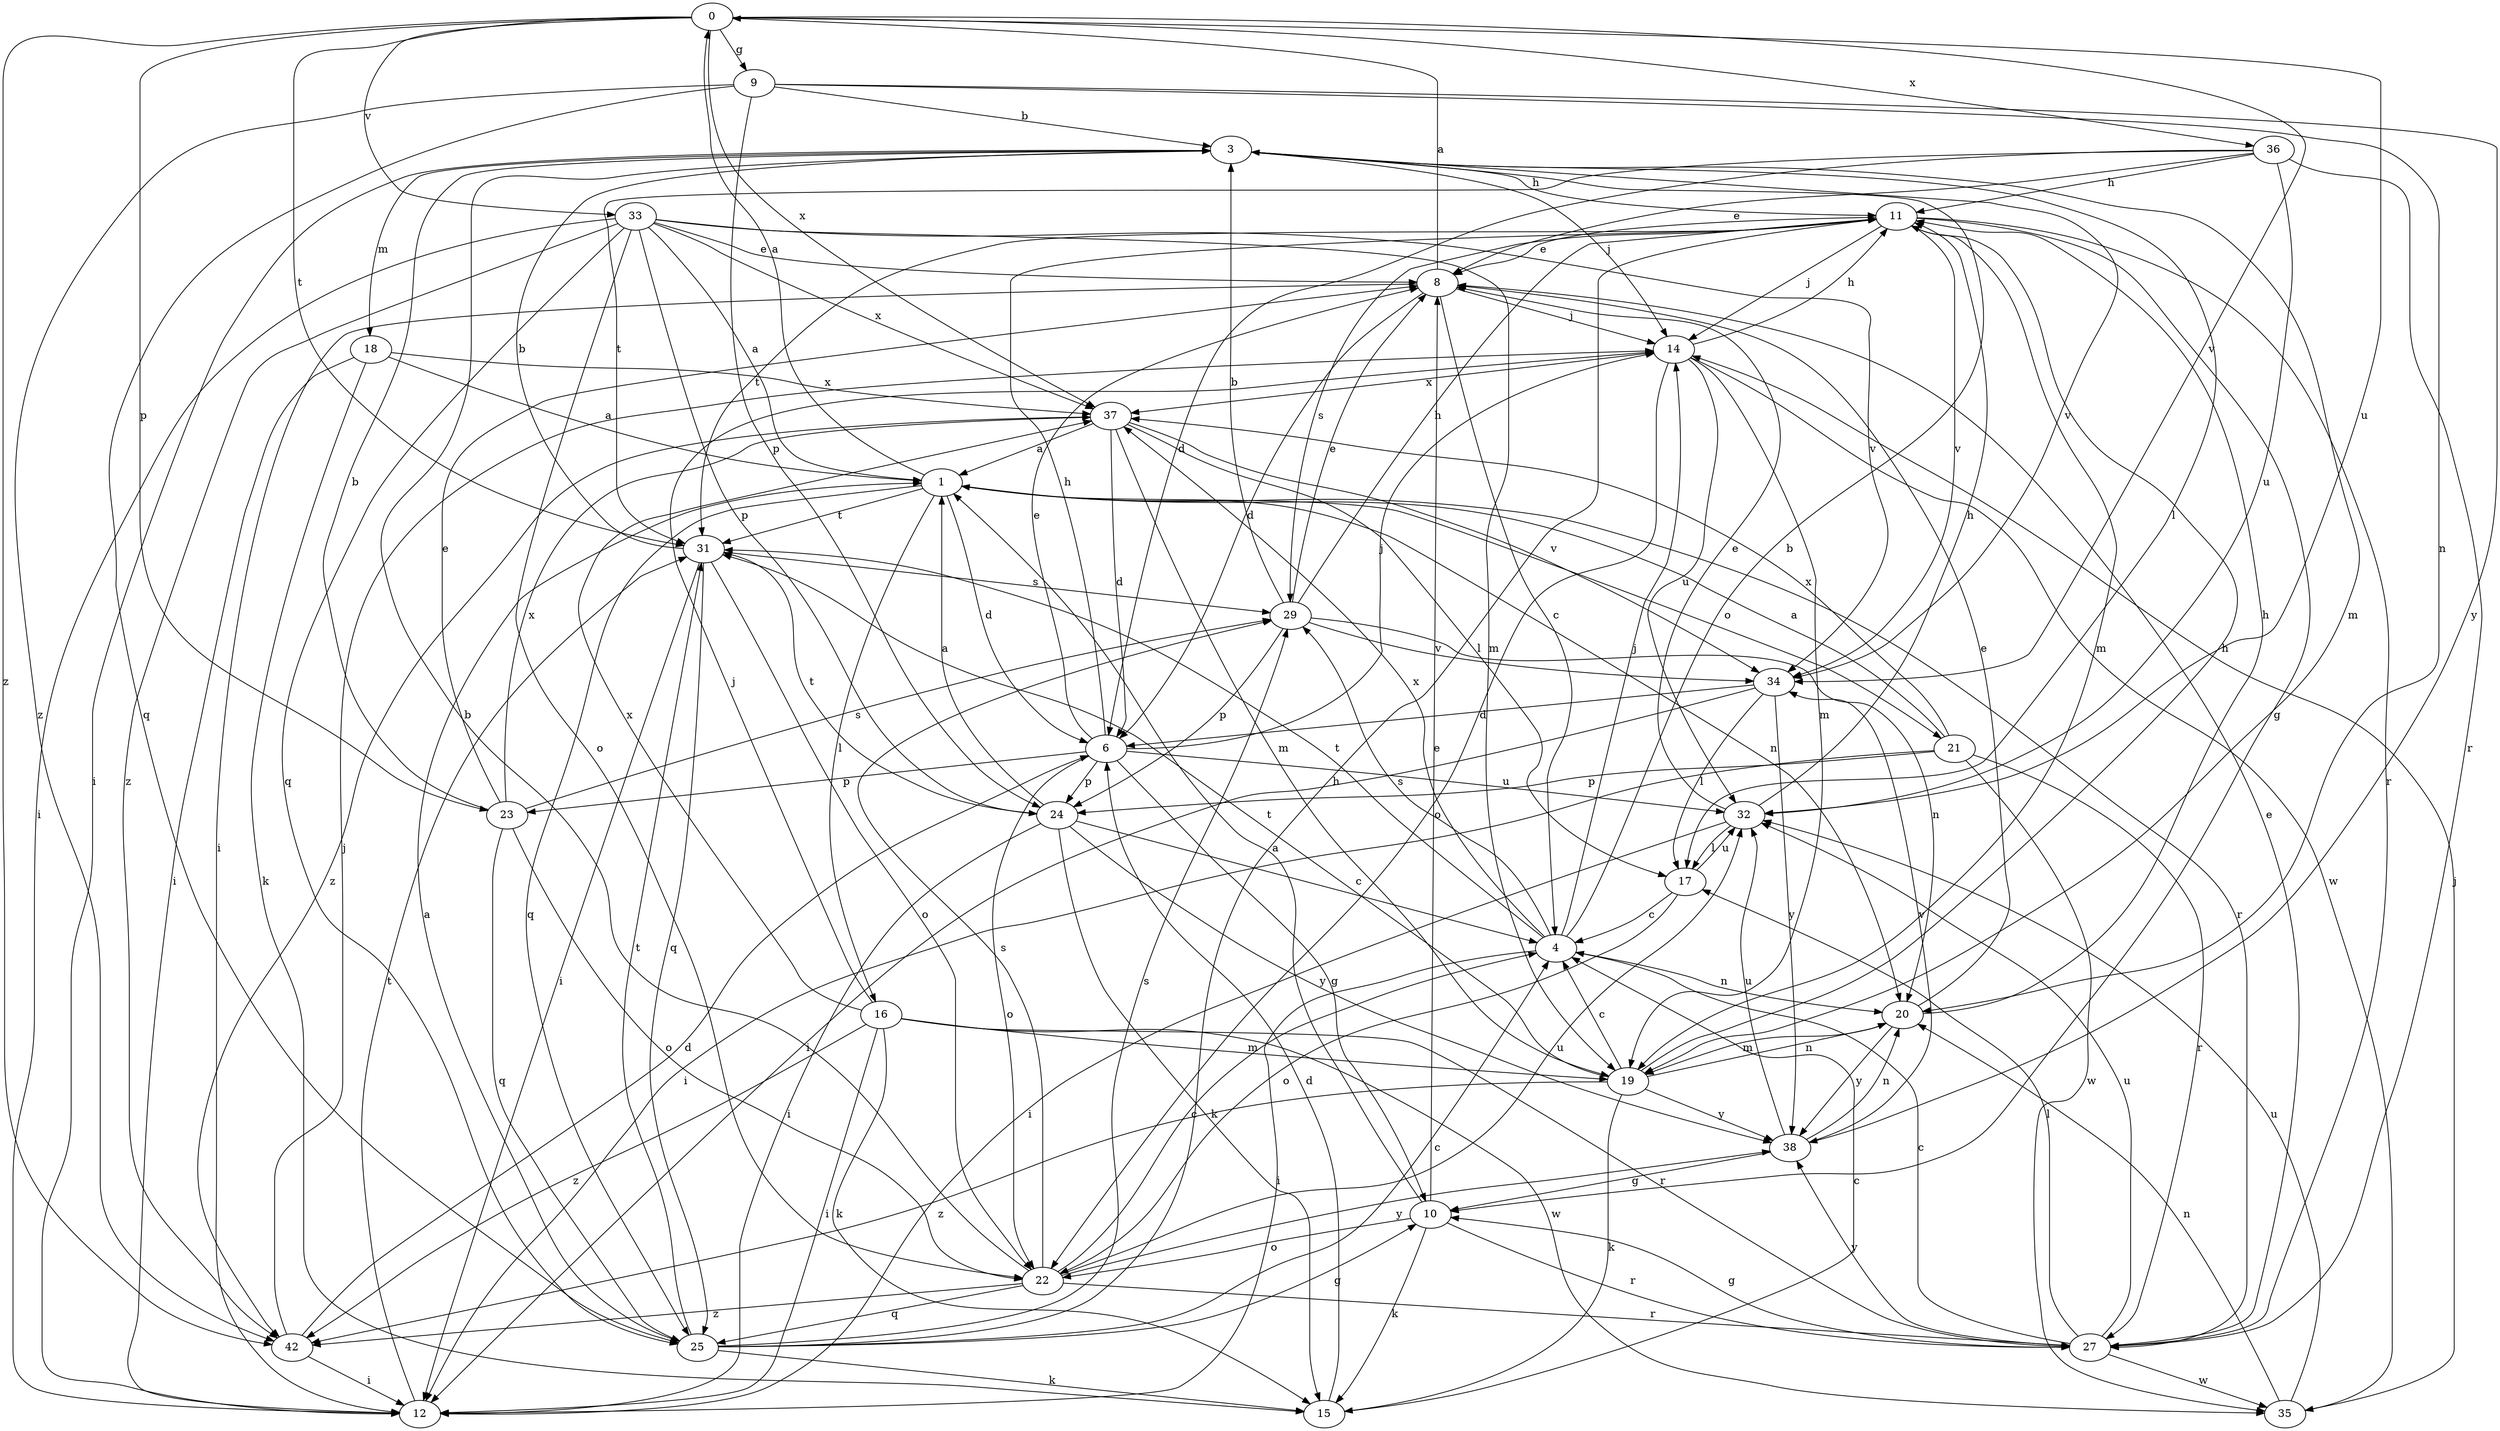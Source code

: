 strict digraph  {
0;
1;
3;
4;
6;
8;
9;
10;
11;
12;
14;
15;
16;
17;
18;
19;
20;
21;
22;
23;
24;
25;
27;
29;
31;
32;
33;
34;
35;
36;
37;
38;
42;
0 -> 9  [label=g];
0 -> 23  [label=p];
0 -> 31  [label=t];
0 -> 32  [label=u];
0 -> 33  [label=v];
0 -> 34  [label=v];
0 -> 36  [label=x];
0 -> 37  [label=x];
0 -> 42  [label=z];
1 -> 0  [label=a];
1 -> 6  [label=d];
1 -> 16  [label=l];
1 -> 20  [label=n];
1 -> 21  [label=o];
1 -> 25  [label=q];
1 -> 27  [label=r];
1 -> 31  [label=t];
3 -> 11  [label=h];
3 -> 12  [label=i];
3 -> 14  [label=j];
3 -> 17  [label=l];
3 -> 18  [label=m];
3 -> 19  [label=m];
3 -> 34  [label=v];
4 -> 3  [label=b];
4 -> 12  [label=i];
4 -> 14  [label=j];
4 -> 20  [label=n];
4 -> 29  [label=s];
4 -> 31  [label=t];
4 -> 37  [label=x];
6 -> 8  [label=e];
6 -> 10  [label=g];
6 -> 11  [label=h];
6 -> 14  [label=j];
6 -> 22  [label=o];
6 -> 23  [label=p];
6 -> 24  [label=p];
6 -> 32  [label=u];
8 -> 0  [label=a];
8 -> 4  [label=c];
8 -> 6  [label=d];
8 -> 12  [label=i];
8 -> 14  [label=j];
9 -> 3  [label=b];
9 -> 20  [label=n];
9 -> 24  [label=p];
9 -> 25  [label=q];
9 -> 38  [label=y];
9 -> 42  [label=z];
10 -> 1  [label=a];
10 -> 8  [label=e];
10 -> 15  [label=k];
10 -> 22  [label=o];
10 -> 27  [label=r];
11 -> 8  [label=e];
11 -> 10  [label=g];
11 -> 14  [label=j];
11 -> 19  [label=m];
11 -> 27  [label=r];
11 -> 29  [label=s];
11 -> 31  [label=t];
11 -> 34  [label=v];
12 -> 31  [label=t];
14 -> 11  [label=h];
14 -> 19  [label=m];
14 -> 22  [label=o];
14 -> 32  [label=u];
14 -> 35  [label=w];
14 -> 37  [label=x];
15 -> 4  [label=c];
15 -> 6  [label=d];
16 -> 12  [label=i];
16 -> 14  [label=j];
16 -> 15  [label=k];
16 -> 19  [label=m];
16 -> 27  [label=r];
16 -> 35  [label=w];
16 -> 37  [label=x];
16 -> 42  [label=z];
17 -> 4  [label=c];
17 -> 22  [label=o];
17 -> 32  [label=u];
18 -> 1  [label=a];
18 -> 12  [label=i];
18 -> 15  [label=k];
18 -> 37  [label=x];
19 -> 4  [label=c];
19 -> 11  [label=h];
19 -> 15  [label=k];
19 -> 20  [label=n];
19 -> 31  [label=t];
19 -> 38  [label=y];
19 -> 42  [label=z];
20 -> 8  [label=e];
20 -> 11  [label=h];
20 -> 19  [label=m];
20 -> 38  [label=y];
21 -> 1  [label=a];
21 -> 12  [label=i];
21 -> 24  [label=p];
21 -> 27  [label=r];
21 -> 35  [label=w];
21 -> 37  [label=x];
22 -> 3  [label=b];
22 -> 4  [label=c];
22 -> 25  [label=q];
22 -> 27  [label=r];
22 -> 29  [label=s];
22 -> 32  [label=u];
22 -> 38  [label=y];
22 -> 42  [label=z];
23 -> 3  [label=b];
23 -> 8  [label=e];
23 -> 22  [label=o];
23 -> 25  [label=q];
23 -> 29  [label=s];
23 -> 37  [label=x];
24 -> 1  [label=a];
24 -> 4  [label=c];
24 -> 12  [label=i];
24 -> 15  [label=k];
24 -> 31  [label=t];
24 -> 38  [label=y];
25 -> 1  [label=a];
25 -> 4  [label=c];
25 -> 10  [label=g];
25 -> 11  [label=h];
25 -> 15  [label=k];
25 -> 29  [label=s];
25 -> 31  [label=t];
27 -> 4  [label=c];
27 -> 8  [label=e];
27 -> 10  [label=g];
27 -> 17  [label=l];
27 -> 32  [label=u];
27 -> 35  [label=w];
27 -> 38  [label=y];
29 -> 3  [label=b];
29 -> 8  [label=e];
29 -> 11  [label=h];
29 -> 20  [label=n];
29 -> 24  [label=p];
29 -> 34  [label=v];
31 -> 3  [label=b];
31 -> 12  [label=i];
31 -> 22  [label=o];
31 -> 25  [label=q];
31 -> 29  [label=s];
32 -> 8  [label=e];
32 -> 11  [label=h];
32 -> 12  [label=i];
32 -> 17  [label=l];
33 -> 1  [label=a];
33 -> 8  [label=e];
33 -> 12  [label=i];
33 -> 19  [label=m];
33 -> 22  [label=o];
33 -> 24  [label=p];
33 -> 25  [label=q];
33 -> 34  [label=v];
33 -> 37  [label=x];
33 -> 42  [label=z];
34 -> 6  [label=d];
34 -> 12  [label=i];
34 -> 17  [label=l];
34 -> 38  [label=y];
35 -> 14  [label=j];
35 -> 20  [label=n];
35 -> 32  [label=u];
36 -> 6  [label=d];
36 -> 8  [label=e];
36 -> 11  [label=h];
36 -> 27  [label=r];
36 -> 31  [label=t];
36 -> 32  [label=u];
37 -> 1  [label=a];
37 -> 6  [label=d];
37 -> 17  [label=l];
37 -> 19  [label=m];
37 -> 34  [label=v];
37 -> 42  [label=z];
38 -> 10  [label=g];
38 -> 20  [label=n];
38 -> 32  [label=u];
38 -> 34  [label=v];
42 -> 6  [label=d];
42 -> 12  [label=i];
42 -> 14  [label=j];
}
